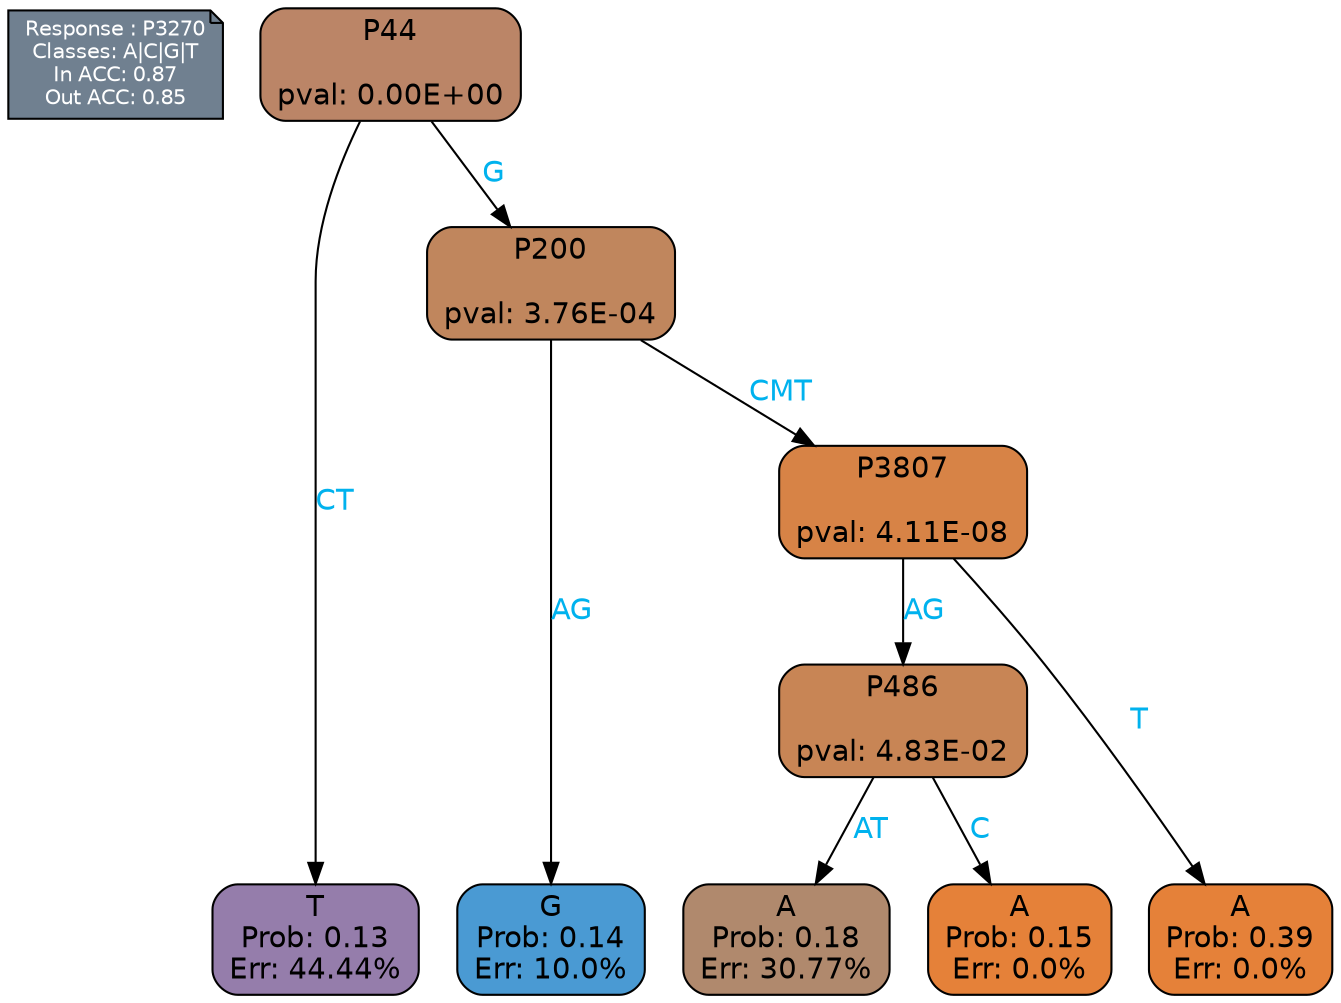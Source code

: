 digraph Tree {
node [shape=box, style="filled, rounded", color="black", fontname=helvetica] ;
graph [ranksep=equally, splines=polylines, bgcolor=transparent, dpi=600] ;
edge [fontname=helvetica] ;
LEGEND [label="Response : P3270
Classes: A|C|G|T
In ACC: 0.87
Out ACC: 0.85
",shape=note,align=left,style=filled,fillcolor="slategray",fontcolor="white",fontsize=10];1 [label="P44

pval: 0.00E+00", fillcolor="#bb8567"] ;
2 [label="T
Prob: 0.13
Err: 44.44%", fillcolor="#957dab"] ;
3 [label="P200

pval: 3.76E-04", fillcolor="#c0865d"] ;
4 [label="G
Prob: 0.14
Err: 10.0%", fillcolor="#4a9ad3"] ;
5 [label="P3807

pval: 4.11E-08", fillcolor="#d78346"] ;
6 [label="P486

pval: 4.83E-02", fillcolor="#c88555"] ;
7 [label="A
Prob: 0.18
Err: 30.77%", fillcolor="#b0896d"] ;
8 [label="A
Prob: 0.15
Err: 0.0%", fillcolor="#e58139"] ;
9 [label="A
Prob: 0.39
Err: 0.0%", fillcolor="#e58139"] ;
1 -> 2 [label="CT",fontcolor=deepskyblue2] ;
1 -> 3 [label="G",fontcolor=deepskyblue2] ;
3 -> 4 [label="AG",fontcolor=deepskyblue2] ;
3 -> 5 [label="CMT",fontcolor=deepskyblue2] ;
5 -> 9 [label="T",fontcolor=deepskyblue2] ;
5 -> 6 [label="AG",fontcolor=deepskyblue2] ;
6 -> 8 [label="C",fontcolor=deepskyblue2] ;
6 -> 7 [label="AT",fontcolor=deepskyblue2] ;
{rank = same; 2;4;7;8;9;}{rank = same; LEGEND;1;}}